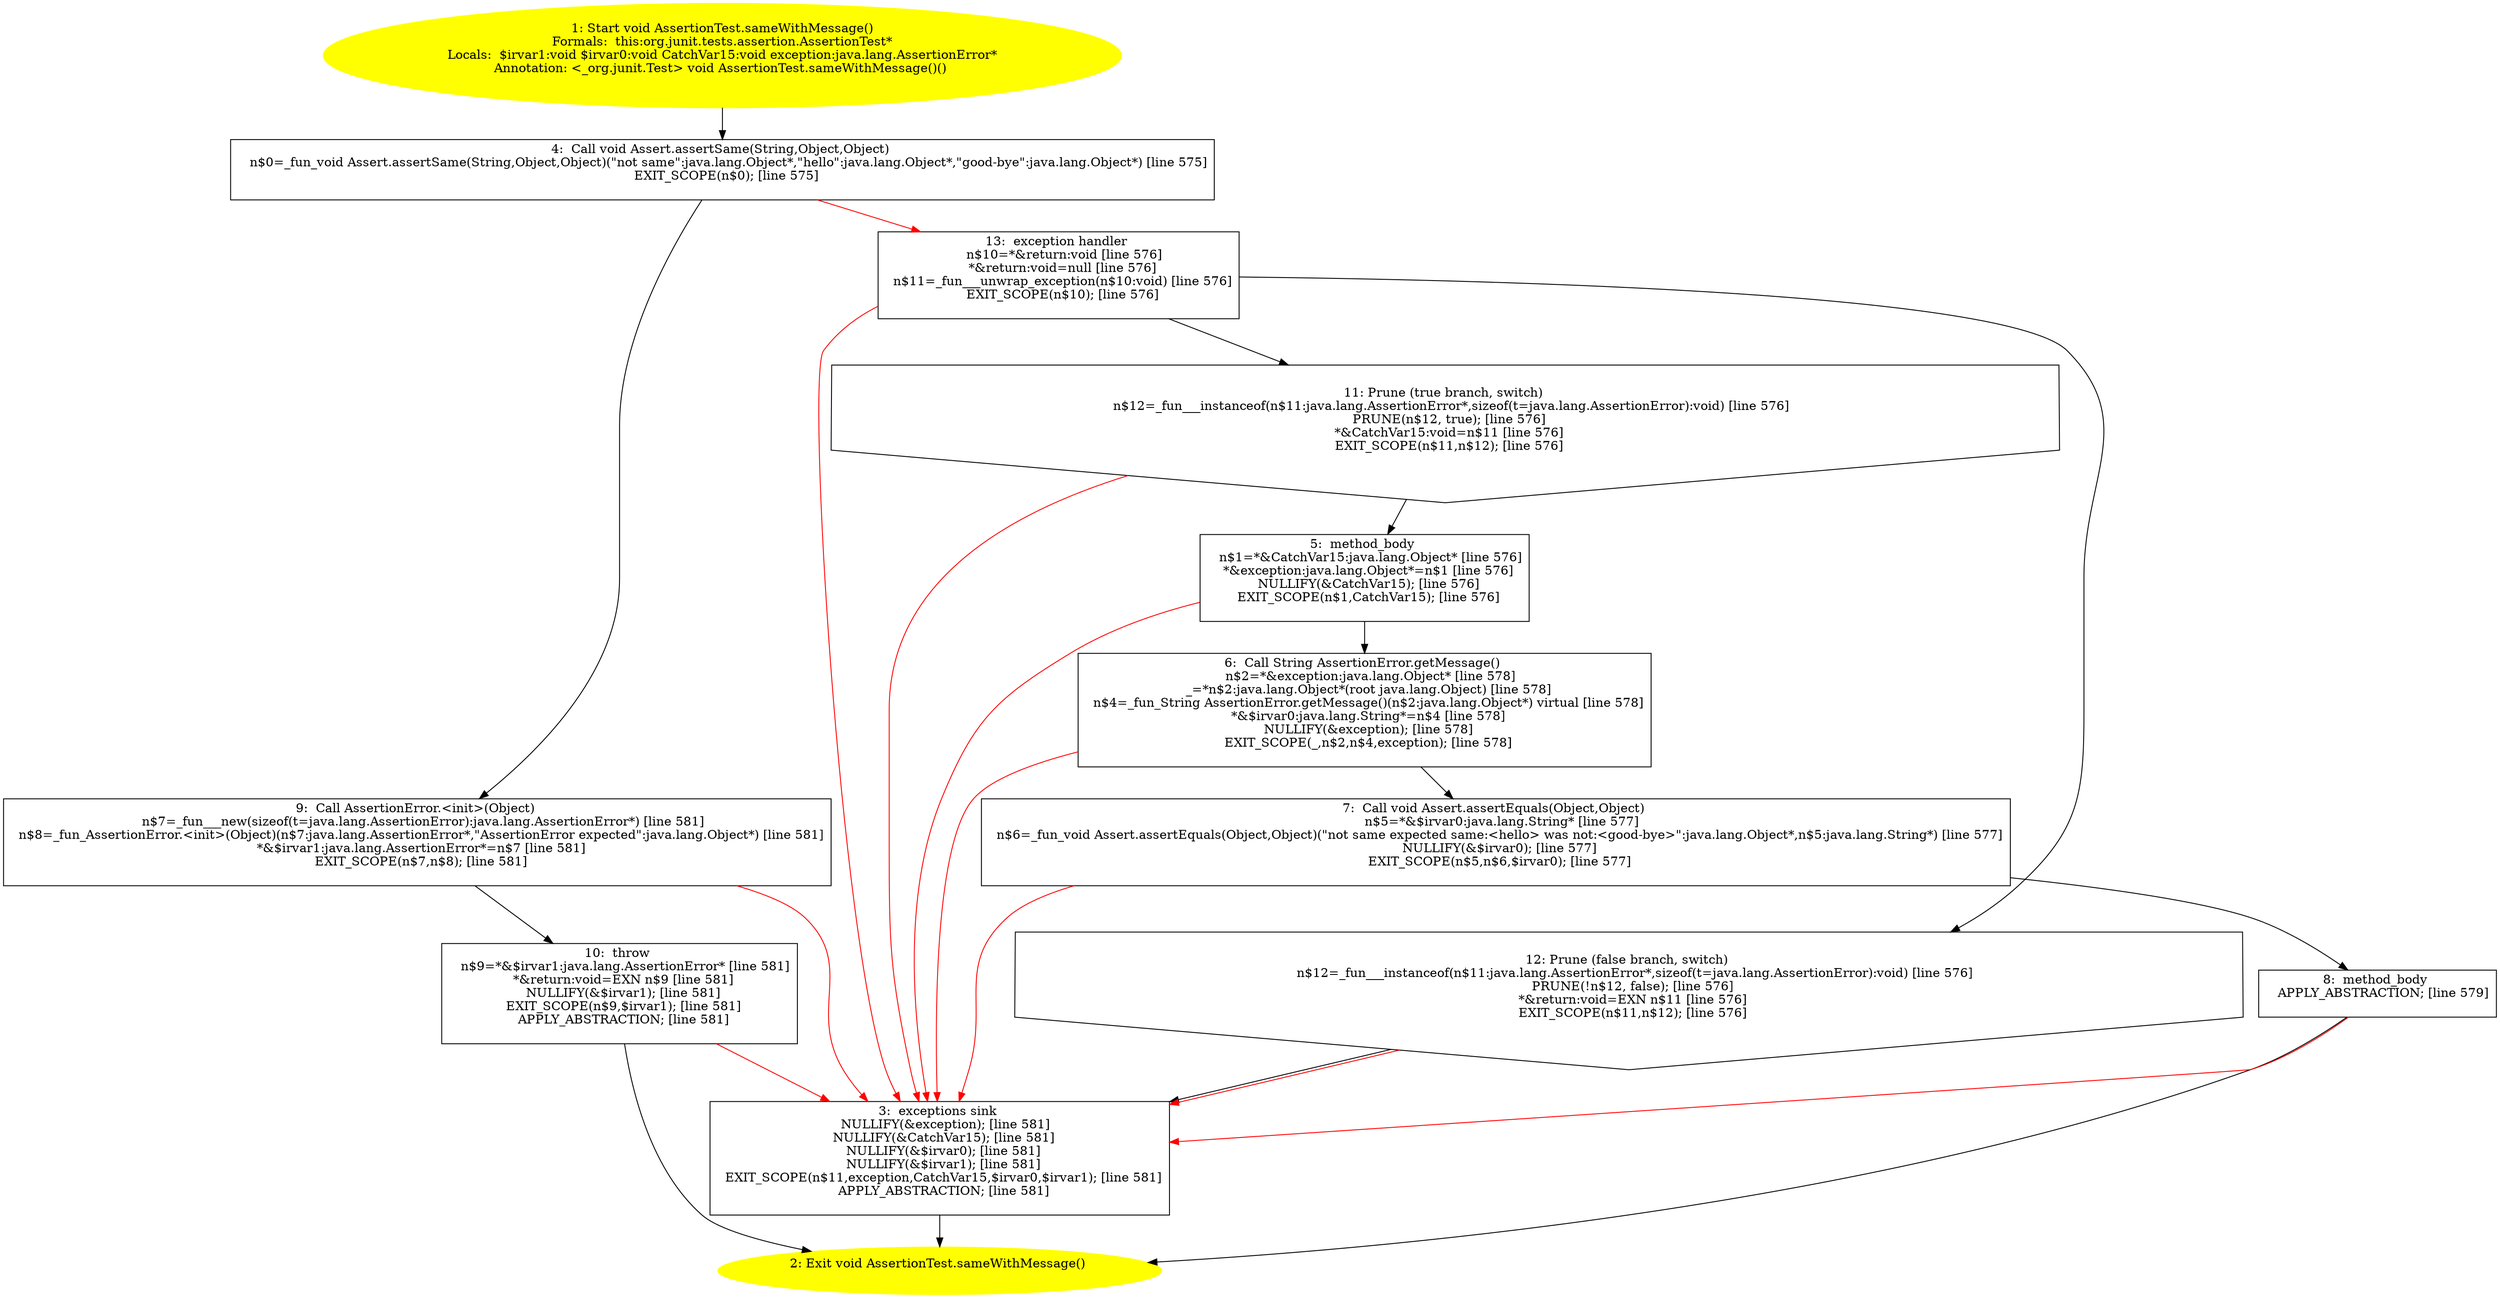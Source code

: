 /* @generated */
digraph cfg {
"org.junit.tests.assertion.AssertionTest.sameWithMessage():void.f8c003197d5bf1d1768b1e5723a0e488_1" [label="1: Start void AssertionTest.sameWithMessage()\nFormals:  this:org.junit.tests.assertion.AssertionTest*\nLocals:  $irvar1:void $irvar0:void CatchVar15:void exception:java.lang.AssertionError*\nAnnotation: <_org.junit.Test> void AssertionTest.sameWithMessage()() \n  " color=yellow style=filled]
	

	 "org.junit.tests.assertion.AssertionTest.sameWithMessage():void.f8c003197d5bf1d1768b1e5723a0e488_1" -> "org.junit.tests.assertion.AssertionTest.sameWithMessage():void.f8c003197d5bf1d1768b1e5723a0e488_4" ;
"org.junit.tests.assertion.AssertionTest.sameWithMessage():void.f8c003197d5bf1d1768b1e5723a0e488_2" [label="2: Exit void AssertionTest.sameWithMessage() \n  " color=yellow style=filled]
	

"org.junit.tests.assertion.AssertionTest.sameWithMessage():void.f8c003197d5bf1d1768b1e5723a0e488_3" [label="3:  exceptions sink \n   NULLIFY(&exception); [line 581]\n  NULLIFY(&CatchVar15); [line 581]\n  NULLIFY(&$irvar0); [line 581]\n  NULLIFY(&$irvar1); [line 581]\n  EXIT_SCOPE(n$11,exception,CatchVar15,$irvar0,$irvar1); [line 581]\n  APPLY_ABSTRACTION; [line 581]\n " shape="box"]
	

	 "org.junit.tests.assertion.AssertionTest.sameWithMessage():void.f8c003197d5bf1d1768b1e5723a0e488_3" -> "org.junit.tests.assertion.AssertionTest.sameWithMessage():void.f8c003197d5bf1d1768b1e5723a0e488_2" ;
"org.junit.tests.assertion.AssertionTest.sameWithMessage():void.f8c003197d5bf1d1768b1e5723a0e488_4" [label="4:  Call void Assert.assertSame(String,Object,Object) \n   n$0=_fun_void Assert.assertSame(String,Object,Object)(\"not same\":java.lang.Object*,\"hello\":java.lang.Object*,\"good-bye\":java.lang.Object*) [line 575]\n  EXIT_SCOPE(n$0); [line 575]\n " shape="box"]
	

	 "org.junit.tests.assertion.AssertionTest.sameWithMessage():void.f8c003197d5bf1d1768b1e5723a0e488_4" -> "org.junit.tests.assertion.AssertionTest.sameWithMessage():void.f8c003197d5bf1d1768b1e5723a0e488_9" ;
	 "org.junit.tests.assertion.AssertionTest.sameWithMessage():void.f8c003197d5bf1d1768b1e5723a0e488_4" -> "org.junit.tests.assertion.AssertionTest.sameWithMessage():void.f8c003197d5bf1d1768b1e5723a0e488_13" [color="red" ];
"org.junit.tests.assertion.AssertionTest.sameWithMessage():void.f8c003197d5bf1d1768b1e5723a0e488_5" [label="5:  method_body \n   n$1=*&CatchVar15:java.lang.Object* [line 576]\n  *&exception:java.lang.Object*=n$1 [line 576]\n  NULLIFY(&CatchVar15); [line 576]\n  EXIT_SCOPE(n$1,CatchVar15); [line 576]\n " shape="box"]
	

	 "org.junit.tests.assertion.AssertionTest.sameWithMessage():void.f8c003197d5bf1d1768b1e5723a0e488_5" -> "org.junit.tests.assertion.AssertionTest.sameWithMessage():void.f8c003197d5bf1d1768b1e5723a0e488_6" ;
	 "org.junit.tests.assertion.AssertionTest.sameWithMessage():void.f8c003197d5bf1d1768b1e5723a0e488_5" -> "org.junit.tests.assertion.AssertionTest.sameWithMessage():void.f8c003197d5bf1d1768b1e5723a0e488_3" [color="red" ];
"org.junit.tests.assertion.AssertionTest.sameWithMessage():void.f8c003197d5bf1d1768b1e5723a0e488_6" [label="6:  Call String AssertionError.getMessage() \n   n$2=*&exception:java.lang.Object* [line 578]\n  _=*n$2:java.lang.Object*(root java.lang.Object) [line 578]\n  n$4=_fun_String AssertionError.getMessage()(n$2:java.lang.Object*) virtual [line 578]\n  *&$irvar0:java.lang.String*=n$4 [line 578]\n  NULLIFY(&exception); [line 578]\n  EXIT_SCOPE(_,n$2,n$4,exception); [line 578]\n " shape="box"]
	

	 "org.junit.tests.assertion.AssertionTest.sameWithMessage():void.f8c003197d5bf1d1768b1e5723a0e488_6" -> "org.junit.tests.assertion.AssertionTest.sameWithMessage():void.f8c003197d5bf1d1768b1e5723a0e488_7" ;
	 "org.junit.tests.assertion.AssertionTest.sameWithMessage():void.f8c003197d5bf1d1768b1e5723a0e488_6" -> "org.junit.tests.assertion.AssertionTest.sameWithMessage():void.f8c003197d5bf1d1768b1e5723a0e488_3" [color="red" ];
"org.junit.tests.assertion.AssertionTest.sameWithMessage():void.f8c003197d5bf1d1768b1e5723a0e488_7" [label="7:  Call void Assert.assertEquals(Object,Object) \n   n$5=*&$irvar0:java.lang.String* [line 577]\n  n$6=_fun_void Assert.assertEquals(Object,Object)(\"not same expected same:<hello> was not:<good-bye>\":java.lang.Object*,n$5:java.lang.String*) [line 577]\n  NULLIFY(&$irvar0); [line 577]\n  EXIT_SCOPE(n$5,n$6,$irvar0); [line 577]\n " shape="box"]
	

	 "org.junit.tests.assertion.AssertionTest.sameWithMessage():void.f8c003197d5bf1d1768b1e5723a0e488_7" -> "org.junit.tests.assertion.AssertionTest.sameWithMessage():void.f8c003197d5bf1d1768b1e5723a0e488_8" ;
	 "org.junit.tests.assertion.AssertionTest.sameWithMessage():void.f8c003197d5bf1d1768b1e5723a0e488_7" -> "org.junit.tests.assertion.AssertionTest.sameWithMessage():void.f8c003197d5bf1d1768b1e5723a0e488_3" [color="red" ];
"org.junit.tests.assertion.AssertionTest.sameWithMessage():void.f8c003197d5bf1d1768b1e5723a0e488_8" [label="8:  method_body \n   APPLY_ABSTRACTION; [line 579]\n " shape="box"]
	

	 "org.junit.tests.assertion.AssertionTest.sameWithMessage():void.f8c003197d5bf1d1768b1e5723a0e488_8" -> "org.junit.tests.assertion.AssertionTest.sameWithMessage():void.f8c003197d5bf1d1768b1e5723a0e488_2" ;
	 "org.junit.tests.assertion.AssertionTest.sameWithMessage():void.f8c003197d5bf1d1768b1e5723a0e488_8" -> "org.junit.tests.assertion.AssertionTest.sameWithMessage():void.f8c003197d5bf1d1768b1e5723a0e488_3" [color="red" ];
"org.junit.tests.assertion.AssertionTest.sameWithMessage():void.f8c003197d5bf1d1768b1e5723a0e488_9" [label="9:  Call AssertionError.<init>(Object) \n   n$7=_fun___new(sizeof(t=java.lang.AssertionError):java.lang.AssertionError*) [line 581]\n  n$8=_fun_AssertionError.<init>(Object)(n$7:java.lang.AssertionError*,\"AssertionError expected\":java.lang.Object*) [line 581]\n  *&$irvar1:java.lang.AssertionError*=n$7 [line 581]\n  EXIT_SCOPE(n$7,n$8); [line 581]\n " shape="box"]
	

	 "org.junit.tests.assertion.AssertionTest.sameWithMessage():void.f8c003197d5bf1d1768b1e5723a0e488_9" -> "org.junit.tests.assertion.AssertionTest.sameWithMessage():void.f8c003197d5bf1d1768b1e5723a0e488_10" ;
	 "org.junit.tests.assertion.AssertionTest.sameWithMessage():void.f8c003197d5bf1d1768b1e5723a0e488_9" -> "org.junit.tests.assertion.AssertionTest.sameWithMessage():void.f8c003197d5bf1d1768b1e5723a0e488_3" [color="red" ];
"org.junit.tests.assertion.AssertionTest.sameWithMessage():void.f8c003197d5bf1d1768b1e5723a0e488_10" [label="10:  throw \n   n$9=*&$irvar1:java.lang.AssertionError* [line 581]\n  *&return:void=EXN n$9 [line 581]\n  NULLIFY(&$irvar1); [line 581]\n  EXIT_SCOPE(n$9,$irvar1); [line 581]\n  APPLY_ABSTRACTION; [line 581]\n " shape="box"]
	

	 "org.junit.tests.assertion.AssertionTest.sameWithMessage():void.f8c003197d5bf1d1768b1e5723a0e488_10" -> "org.junit.tests.assertion.AssertionTest.sameWithMessage():void.f8c003197d5bf1d1768b1e5723a0e488_2" ;
	 "org.junit.tests.assertion.AssertionTest.sameWithMessage():void.f8c003197d5bf1d1768b1e5723a0e488_10" -> "org.junit.tests.assertion.AssertionTest.sameWithMessage():void.f8c003197d5bf1d1768b1e5723a0e488_3" [color="red" ];
"org.junit.tests.assertion.AssertionTest.sameWithMessage():void.f8c003197d5bf1d1768b1e5723a0e488_11" [label="11: Prune (true branch, switch) \n   n$12=_fun___instanceof(n$11:java.lang.AssertionError*,sizeof(t=java.lang.AssertionError):void) [line 576]\n  PRUNE(n$12, true); [line 576]\n  *&CatchVar15:void=n$11 [line 576]\n  EXIT_SCOPE(n$11,n$12); [line 576]\n " shape="invhouse"]
	

	 "org.junit.tests.assertion.AssertionTest.sameWithMessage():void.f8c003197d5bf1d1768b1e5723a0e488_11" -> "org.junit.tests.assertion.AssertionTest.sameWithMessage():void.f8c003197d5bf1d1768b1e5723a0e488_5" ;
	 "org.junit.tests.assertion.AssertionTest.sameWithMessage():void.f8c003197d5bf1d1768b1e5723a0e488_11" -> "org.junit.tests.assertion.AssertionTest.sameWithMessage():void.f8c003197d5bf1d1768b1e5723a0e488_3" [color="red" ];
"org.junit.tests.assertion.AssertionTest.sameWithMessage():void.f8c003197d5bf1d1768b1e5723a0e488_12" [label="12: Prune (false branch, switch) \n   n$12=_fun___instanceof(n$11:java.lang.AssertionError*,sizeof(t=java.lang.AssertionError):void) [line 576]\n  PRUNE(!n$12, false); [line 576]\n  *&return:void=EXN n$11 [line 576]\n  EXIT_SCOPE(n$11,n$12); [line 576]\n " shape="invhouse"]
	

	 "org.junit.tests.assertion.AssertionTest.sameWithMessage():void.f8c003197d5bf1d1768b1e5723a0e488_12" -> "org.junit.tests.assertion.AssertionTest.sameWithMessage():void.f8c003197d5bf1d1768b1e5723a0e488_3" ;
	 "org.junit.tests.assertion.AssertionTest.sameWithMessage():void.f8c003197d5bf1d1768b1e5723a0e488_12" -> "org.junit.tests.assertion.AssertionTest.sameWithMessage():void.f8c003197d5bf1d1768b1e5723a0e488_3" [color="red" ];
"org.junit.tests.assertion.AssertionTest.sameWithMessage():void.f8c003197d5bf1d1768b1e5723a0e488_13" [label="13:  exception handler \n   n$10=*&return:void [line 576]\n  *&return:void=null [line 576]\n  n$11=_fun___unwrap_exception(n$10:void) [line 576]\n  EXIT_SCOPE(n$10); [line 576]\n " shape="box"]
	

	 "org.junit.tests.assertion.AssertionTest.sameWithMessage():void.f8c003197d5bf1d1768b1e5723a0e488_13" -> "org.junit.tests.assertion.AssertionTest.sameWithMessage():void.f8c003197d5bf1d1768b1e5723a0e488_11" ;
	 "org.junit.tests.assertion.AssertionTest.sameWithMessage():void.f8c003197d5bf1d1768b1e5723a0e488_13" -> "org.junit.tests.assertion.AssertionTest.sameWithMessage():void.f8c003197d5bf1d1768b1e5723a0e488_12" ;
	 "org.junit.tests.assertion.AssertionTest.sameWithMessage():void.f8c003197d5bf1d1768b1e5723a0e488_13" -> "org.junit.tests.assertion.AssertionTest.sameWithMessage():void.f8c003197d5bf1d1768b1e5723a0e488_3" [color="red" ];
}
